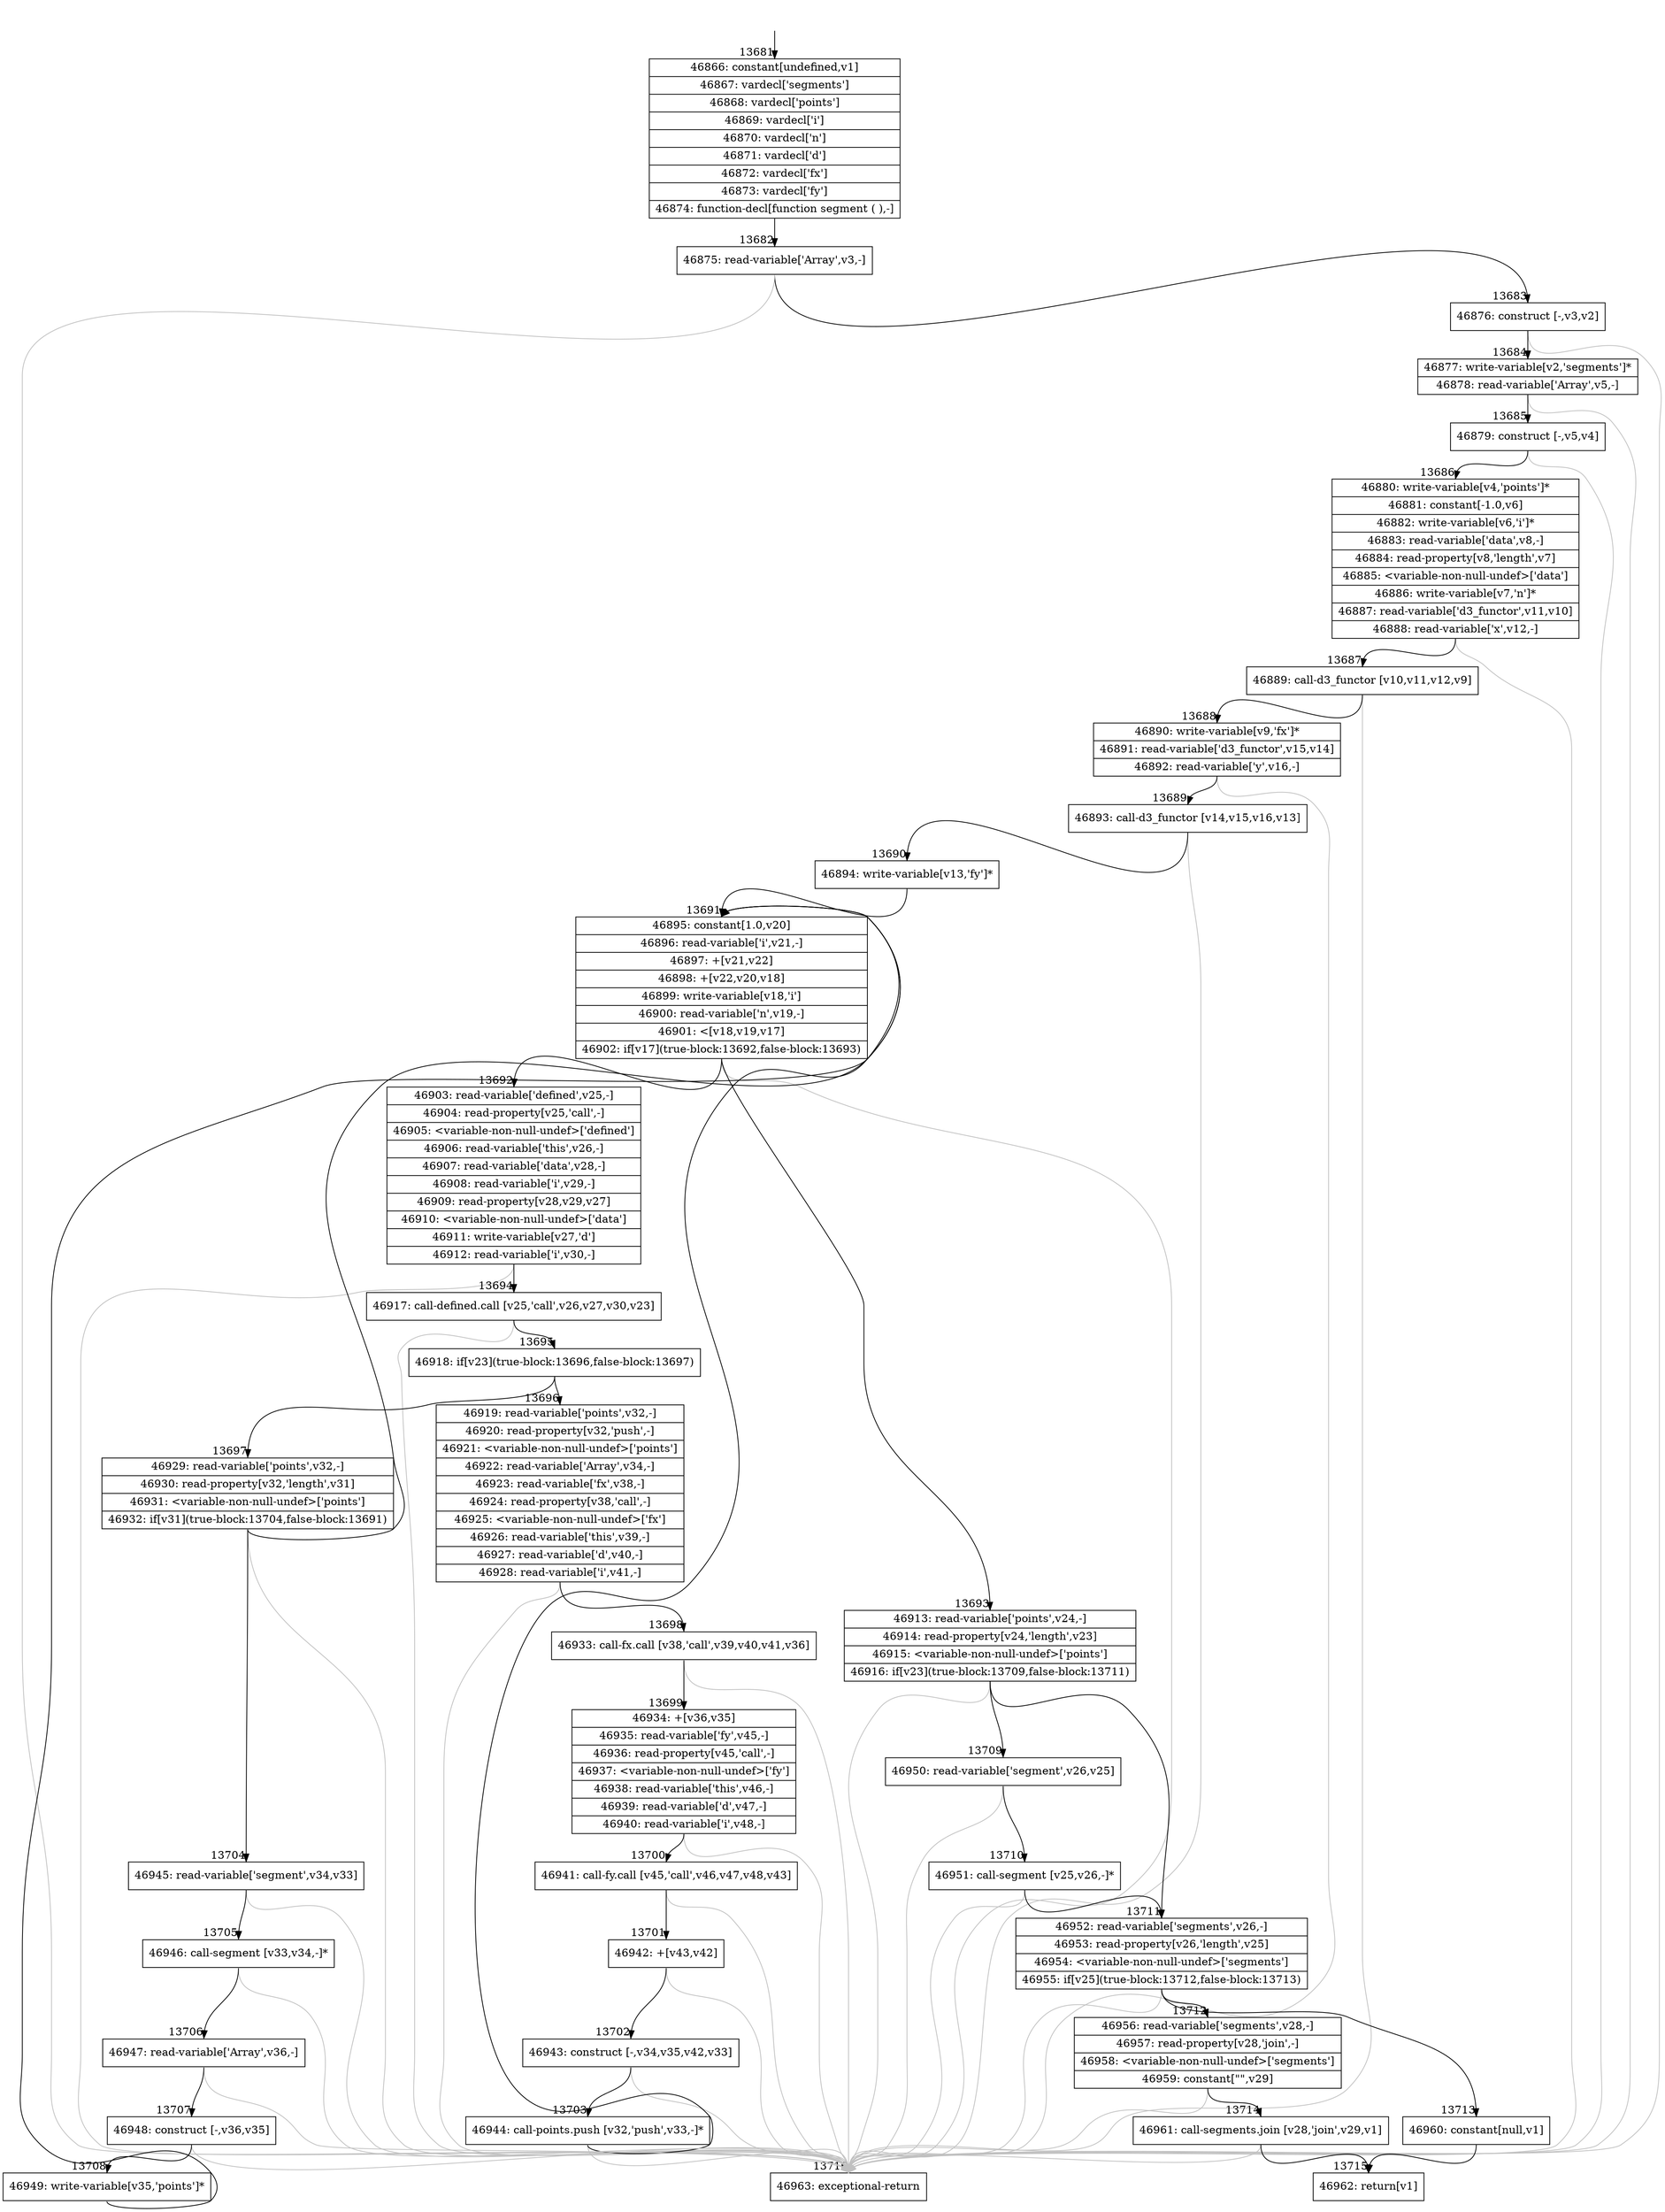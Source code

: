 digraph {
rankdir="TD"
BB_entry1269[shape=none,label=""];
BB_entry1269 -> BB13681 [tailport=s, headport=n, headlabel="    13681"]
BB13681 [shape=record label="{46866: constant[undefined,v1]|46867: vardecl['segments']|46868: vardecl['points']|46869: vardecl['i']|46870: vardecl['n']|46871: vardecl['d']|46872: vardecl['fx']|46873: vardecl['fy']|46874: function-decl[function segment ( ),-]}" ] 
BB13681 -> BB13682 [tailport=s, headport=n, headlabel="      13682"]
BB13682 [shape=record label="{46875: read-variable['Array',v3,-]}" ] 
BB13682 -> BB13683 [tailport=s, headport=n, headlabel="      13683"]
BB13682 -> BB13716 [tailport=s, headport=n, color=gray, headlabel="      13716"]
BB13683 [shape=record label="{46876: construct [-,v3,v2]}" ] 
BB13683 -> BB13684 [tailport=s, headport=n, headlabel="      13684"]
BB13683 -> BB13716 [tailport=s, headport=n, color=gray]
BB13684 [shape=record label="{46877: write-variable[v2,'segments']*|46878: read-variable['Array',v5,-]}" ] 
BB13684 -> BB13685 [tailport=s, headport=n, headlabel="      13685"]
BB13684 -> BB13716 [tailport=s, headport=n, color=gray]
BB13685 [shape=record label="{46879: construct [-,v5,v4]}" ] 
BB13685 -> BB13686 [tailport=s, headport=n, headlabel="      13686"]
BB13685 -> BB13716 [tailport=s, headport=n, color=gray]
BB13686 [shape=record label="{46880: write-variable[v4,'points']*|46881: constant[-1.0,v6]|46882: write-variable[v6,'i']*|46883: read-variable['data',v8,-]|46884: read-property[v8,'length',v7]|46885: \<variable-non-null-undef\>['data']|46886: write-variable[v7,'n']*|46887: read-variable['d3_functor',v11,v10]|46888: read-variable['x',v12,-]}" ] 
BB13686 -> BB13687 [tailport=s, headport=n, headlabel="      13687"]
BB13686 -> BB13716 [tailport=s, headport=n, color=gray]
BB13687 [shape=record label="{46889: call-d3_functor [v10,v11,v12,v9]}" ] 
BB13687 -> BB13688 [tailport=s, headport=n, headlabel="      13688"]
BB13687 -> BB13716 [tailport=s, headport=n, color=gray]
BB13688 [shape=record label="{46890: write-variable[v9,'fx']*|46891: read-variable['d3_functor',v15,v14]|46892: read-variable['y',v16,-]}" ] 
BB13688 -> BB13689 [tailport=s, headport=n, headlabel="      13689"]
BB13688 -> BB13716 [tailport=s, headport=n, color=gray]
BB13689 [shape=record label="{46893: call-d3_functor [v14,v15,v16,v13]}" ] 
BB13689 -> BB13690 [tailport=s, headport=n, headlabel="      13690"]
BB13689 -> BB13716 [tailport=s, headport=n, color=gray]
BB13690 [shape=record label="{46894: write-variable[v13,'fy']*}" ] 
BB13690 -> BB13691 [tailport=s, headport=n, headlabel="      13691"]
BB13691 [shape=record label="{46895: constant[1.0,v20]|46896: read-variable['i',v21,-]|46897: +[v21,v22]|46898: +[v22,v20,v18]|46899: write-variable[v18,'i']|46900: read-variable['n',v19,-]|46901: \<[v18,v19,v17]|46902: if[v17](true-block:13692,false-block:13693)}" ] 
BB13691 -> BB13692 [tailport=s, headport=n, headlabel="      13692"]
BB13691 -> BB13693 [tailport=s, headport=n, headlabel="      13693"]
BB13691 -> BB13716 [tailport=s, headport=n, color=gray]
BB13692 [shape=record label="{46903: read-variable['defined',v25,-]|46904: read-property[v25,'call',-]|46905: \<variable-non-null-undef\>['defined']|46906: read-variable['this',v26,-]|46907: read-variable['data',v28,-]|46908: read-variable['i',v29,-]|46909: read-property[v28,v29,v27]|46910: \<variable-non-null-undef\>['data']|46911: write-variable[v27,'d']|46912: read-variable['i',v30,-]}" ] 
BB13692 -> BB13694 [tailport=s, headport=n, headlabel="      13694"]
BB13692 -> BB13716 [tailport=s, headport=n, color=gray]
BB13693 [shape=record label="{46913: read-variable['points',v24,-]|46914: read-property[v24,'length',v23]|46915: \<variable-non-null-undef\>['points']|46916: if[v23](true-block:13709,false-block:13711)}" ] 
BB13693 -> BB13709 [tailport=s, headport=n, headlabel="      13709"]
BB13693 -> BB13711 [tailport=s, headport=n, headlabel="      13711"]
BB13693 -> BB13716 [tailport=s, headport=n, color=gray]
BB13694 [shape=record label="{46917: call-defined.call [v25,'call',v26,v27,v30,v23]}" ] 
BB13694 -> BB13695 [tailport=s, headport=n, headlabel="      13695"]
BB13694 -> BB13716 [tailport=s, headport=n, color=gray]
BB13695 [shape=record label="{46918: if[v23](true-block:13696,false-block:13697)}" ] 
BB13695 -> BB13696 [tailport=s, headport=n, headlabel="      13696"]
BB13695 -> BB13697 [tailport=s, headport=n, headlabel="      13697"]
BB13696 [shape=record label="{46919: read-variable['points',v32,-]|46920: read-property[v32,'push',-]|46921: \<variable-non-null-undef\>['points']|46922: read-variable['Array',v34,-]|46923: read-variable['fx',v38,-]|46924: read-property[v38,'call',-]|46925: \<variable-non-null-undef\>['fx']|46926: read-variable['this',v39,-]|46927: read-variable['d',v40,-]|46928: read-variable['i',v41,-]}" ] 
BB13696 -> BB13698 [tailport=s, headport=n, headlabel="      13698"]
BB13696 -> BB13716 [tailport=s, headport=n, color=gray]
BB13697 [shape=record label="{46929: read-variable['points',v32,-]|46930: read-property[v32,'length',v31]|46931: \<variable-non-null-undef\>['points']|46932: if[v31](true-block:13704,false-block:13691)}" ] 
BB13697 -> BB13704 [tailport=s, headport=n, headlabel="      13704"]
BB13697 -> BB13691 [tailport=s, headport=n]
BB13697 -> BB13716 [tailport=s, headport=n, color=gray]
BB13698 [shape=record label="{46933: call-fx.call [v38,'call',v39,v40,v41,v36]}" ] 
BB13698 -> BB13699 [tailport=s, headport=n, headlabel="      13699"]
BB13698 -> BB13716 [tailport=s, headport=n, color=gray]
BB13699 [shape=record label="{46934: +[v36,v35]|46935: read-variable['fy',v45,-]|46936: read-property[v45,'call',-]|46937: \<variable-non-null-undef\>['fy']|46938: read-variable['this',v46,-]|46939: read-variable['d',v47,-]|46940: read-variable['i',v48,-]}" ] 
BB13699 -> BB13700 [tailport=s, headport=n, headlabel="      13700"]
BB13699 -> BB13716 [tailport=s, headport=n, color=gray]
BB13700 [shape=record label="{46941: call-fy.call [v45,'call',v46,v47,v48,v43]}" ] 
BB13700 -> BB13701 [tailport=s, headport=n, headlabel="      13701"]
BB13700 -> BB13716 [tailport=s, headport=n, color=gray]
BB13701 [shape=record label="{46942: +[v43,v42]}" ] 
BB13701 -> BB13702 [tailport=s, headport=n, headlabel="      13702"]
BB13701 -> BB13716 [tailport=s, headport=n, color=gray]
BB13702 [shape=record label="{46943: construct [-,v34,v35,v42,v33]}" ] 
BB13702 -> BB13703 [tailport=s, headport=n, headlabel="      13703"]
BB13702 -> BB13716 [tailport=s, headport=n, color=gray]
BB13703 [shape=record label="{46944: call-points.push [v32,'push',v33,-]*}" ] 
BB13703 -> BB13691 [tailport=s, headport=n]
BB13703 -> BB13716 [tailport=s, headport=n, color=gray]
BB13704 [shape=record label="{46945: read-variable['segment',v34,v33]}" ] 
BB13704 -> BB13705 [tailport=s, headport=n, headlabel="      13705"]
BB13704 -> BB13716 [tailport=s, headport=n, color=gray]
BB13705 [shape=record label="{46946: call-segment [v33,v34,-]*}" ] 
BB13705 -> BB13706 [tailport=s, headport=n, headlabel="      13706"]
BB13705 -> BB13716 [tailport=s, headport=n, color=gray]
BB13706 [shape=record label="{46947: read-variable['Array',v36,-]}" ] 
BB13706 -> BB13707 [tailport=s, headport=n, headlabel="      13707"]
BB13706 -> BB13716 [tailport=s, headport=n, color=gray]
BB13707 [shape=record label="{46948: construct [-,v36,v35]}" ] 
BB13707 -> BB13708 [tailport=s, headport=n, headlabel="      13708"]
BB13707 -> BB13716 [tailport=s, headport=n, color=gray]
BB13708 [shape=record label="{46949: write-variable[v35,'points']*}" ] 
BB13708 -> BB13691 [tailport=s, headport=n]
BB13709 [shape=record label="{46950: read-variable['segment',v26,v25]}" ] 
BB13709 -> BB13710 [tailport=s, headport=n, headlabel="      13710"]
BB13709 -> BB13716 [tailport=s, headport=n, color=gray]
BB13710 [shape=record label="{46951: call-segment [v25,v26,-]*}" ] 
BB13710 -> BB13711 [tailport=s, headport=n]
BB13710 -> BB13716 [tailport=s, headport=n, color=gray]
BB13711 [shape=record label="{46952: read-variable['segments',v26,-]|46953: read-property[v26,'length',v25]|46954: \<variable-non-null-undef\>['segments']|46955: if[v25](true-block:13712,false-block:13713)}" ] 
BB13711 -> BB13712 [tailport=s, headport=n, headlabel="      13712"]
BB13711 -> BB13713 [tailport=s, headport=n, headlabel="      13713"]
BB13711 -> BB13716 [tailport=s, headport=n, color=gray]
BB13712 [shape=record label="{46956: read-variable['segments',v28,-]|46957: read-property[v28,'join',-]|46958: \<variable-non-null-undef\>['segments']|46959: constant[\"\",v29]}" ] 
BB13712 -> BB13714 [tailport=s, headport=n, headlabel="      13714"]
BB13712 -> BB13716 [tailport=s, headport=n, color=gray]
BB13713 [shape=record label="{46960: constant[null,v1]}" ] 
BB13713 -> BB13715 [tailport=s, headport=n, headlabel="      13715"]
BB13714 [shape=record label="{46961: call-segments.join [v28,'join',v29,v1]}" ] 
BB13714 -> BB13715 [tailport=s, headport=n]
BB13714 -> BB13716 [tailport=s, headport=n, color=gray]
BB13715 [shape=record label="{46962: return[v1]}" ] 
BB13716 [shape=record label="{46963: exceptional-return}" ] 
//#$~ 8101
}
